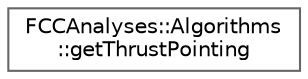 digraph "Graphical Class Hierarchy"
{
 // LATEX_PDF_SIZE
  bgcolor="transparent";
  edge [fontname=Helvetica,fontsize=10,labelfontname=Helvetica,labelfontsize=10];
  node [fontname=Helvetica,fontsize=10,shape=box,height=0.2,width=0.4];
  rankdir="LR";
  Node0 [id="Node000000",label="FCCAnalyses::Algorithms\l::getThrustPointing",height=0.2,width=0.4,color="grey40", fillcolor="white", style="filled",URL="$structFCCAnalyses_1_1Algorithms_1_1getThrustPointing.html",tooltip="Make the thrust axis points to hemisphere with maximum or minimum energy."];
}
